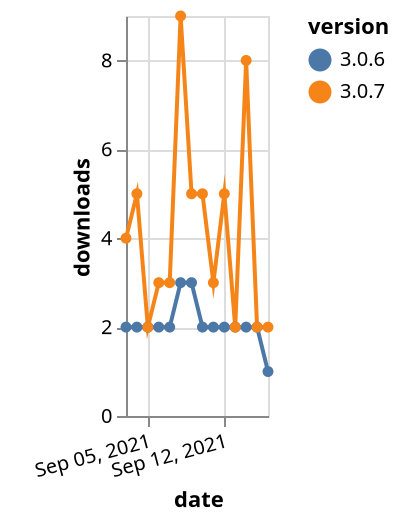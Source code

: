 {"$schema": "https://vega.github.io/schema/vega-lite/v5.json", "description": "A simple bar chart with embedded data.", "data": {"values": [{"date": "2021-09-03", "total": 2607, "delta": 2, "version": "3.0.6"}, {"date": "2021-09-04", "total": 2609, "delta": 2, "version": "3.0.6"}, {"date": "2021-09-05", "total": 2611, "delta": 2, "version": "3.0.6"}, {"date": "2021-09-06", "total": 2613, "delta": 2, "version": "3.0.6"}, {"date": "2021-09-07", "total": 2615, "delta": 2, "version": "3.0.6"}, {"date": "2021-09-08", "total": 2618, "delta": 3, "version": "3.0.6"}, {"date": "2021-09-09", "total": 2621, "delta": 3, "version": "3.0.6"}, {"date": "2021-09-10", "total": 2623, "delta": 2, "version": "3.0.6"}, {"date": "2021-09-11", "total": 2625, "delta": 2, "version": "3.0.6"}, {"date": "2021-09-12", "total": 2627, "delta": 2, "version": "3.0.6"}, {"date": "2021-09-13", "total": 2629, "delta": 2, "version": "3.0.6"}, {"date": "2021-09-14", "total": 2631, "delta": 2, "version": "3.0.6"}, {"date": "2021-09-15", "total": 2633, "delta": 2, "version": "3.0.6"}, {"date": "2021-09-16", "total": 2634, "delta": 1, "version": "3.0.6"}, {"date": "2021-09-03", "total": 4029, "delta": 4, "version": "3.0.7"}, {"date": "2021-09-04", "total": 4034, "delta": 5, "version": "3.0.7"}, {"date": "2021-09-05", "total": 4036, "delta": 2, "version": "3.0.7"}, {"date": "2021-09-06", "total": 4039, "delta": 3, "version": "3.0.7"}, {"date": "2021-09-07", "total": 4042, "delta": 3, "version": "3.0.7"}, {"date": "2021-09-08", "total": 4051, "delta": 9, "version": "3.0.7"}, {"date": "2021-09-09", "total": 4056, "delta": 5, "version": "3.0.7"}, {"date": "2021-09-10", "total": 4061, "delta": 5, "version": "3.0.7"}, {"date": "2021-09-11", "total": 4064, "delta": 3, "version": "3.0.7"}, {"date": "2021-09-12", "total": 4069, "delta": 5, "version": "3.0.7"}, {"date": "2021-09-13", "total": 4071, "delta": 2, "version": "3.0.7"}, {"date": "2021-09-14", "total": 4079, "delta": 8, "version": "3.0.7"}, {"date": "2021-09-15", "total": 4081, "delta": 2, "version": "3.0.7"}, {"date": "2021-09-16", "total": 4083, "delta": 2, "version": "3.0.7"}]}, "width": "container", "mark": {"type": "line", "point": {"filled": true}}, "encoding": {"x": {"field": "date", "type": "temporal", "timeUnit": "yearmonthdate", "title": "date", "axis": {"labelAngle": -15}}, "y": {"field": "delta", "type": "quantitative", "title": "downloads"}, "color": {"field": "version", "type": "nominal"}, "tooltip": {"field": "delta"}}}
